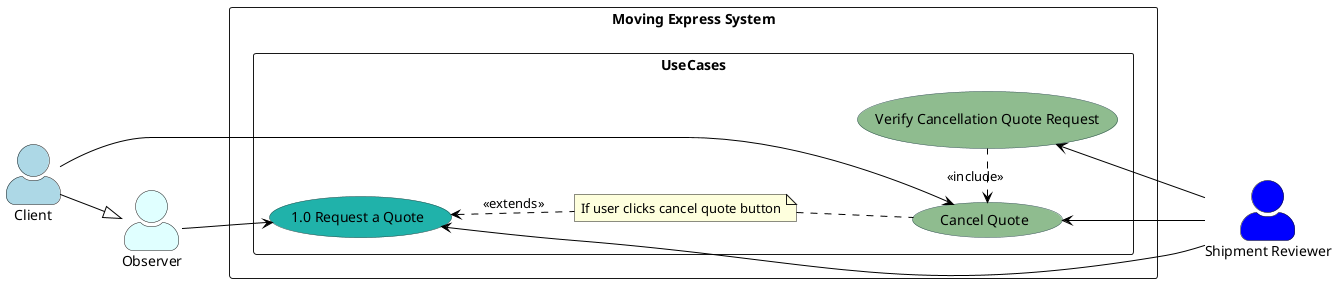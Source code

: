 @startuml

left to right direction
skinparam actorStyle awesome

skinparam usecase {
    BackgroundColor DarkSeaGreen
    BorderColor DarkSlateGray
    ArrowColor Black
    ActorBorderColor black
    ActorFontName Courier
    ActorBackgroundColor<< Human >> Gold
}

actor Client as "Client" #LightBlue
actor "Shipment Reviewer" as ShipmentReviewer #Blue
actor "Observer" as Observer #LightCyan

rectangle "Moving Express System" {
    rectangle UseCases {
      usecase "1.0 Request a Quote" as UC1 #LightSeaGreen
      usecase "Cancel Quote" as UC1_1
      usecase "Verify Cancellation Quote Request" as UC1_2

      note "If user clicks cancel quote button" as N1
    }
}

UC1_1 <. UC1_2 : <<include>>

Client --|> Observer
Client --> UC1_1

Observer --> UC1

UC1_1 <-- ShipmentReviewer
UC1_2 <-- ShipmentReviewer
UC1 <-- ShipmentReviewer

UC1 <.. N1 : <<extends>>
N1 .. (UC1_1)

@enduml